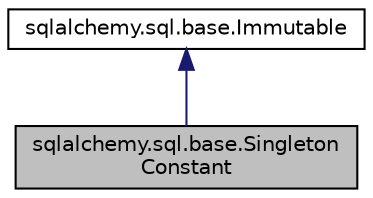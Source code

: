 digraph "sqlalchemy.sql.base.SingletonConstant"
{
 // LATEX_PDF_SIZE
  edge [fontname="Helvetica",fontsize="10",labelfontname="Helvetica",labelfontsize="10"];
  node [fontname="Helvetica",fontsize="10",shape=record];
  Node1 [label="sqlalchemy.sql.base.Singleton\lConstant",height=0.2,width=0.4,color="black", fillcolor="grey75", style="filled", fontcolor="black",tooltip=" "];
  Node2 -> Node1 [dir="back",color="midnightblue",fontsize="10",style="solid",fontname="Helvetica"];
  Node2 [label="sqlalchemy.sql.base.Immutable",height=0.2,width=0.4,color="black", fillcolor="white", style="filled",URL="$classsqlalchemy_1_1sql_1_1base_1_1Immutable.html",tooltip=" "];
}
